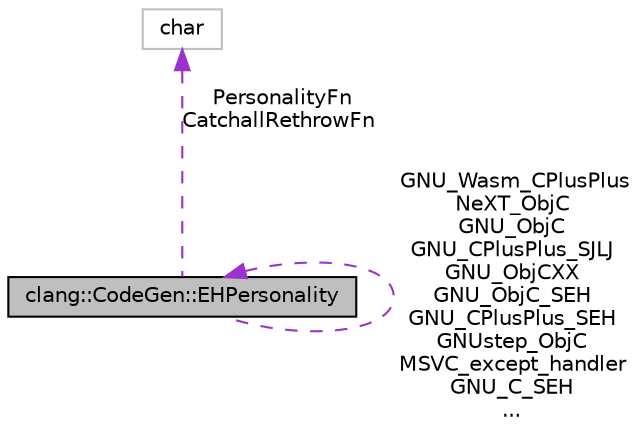 digraph "clang::CodeGen::EHPersonality"
{
 // LATEX_PDF_SIZE
  bgcolor="transparent";
  edge [fontname="Helvetica",fontsize="10",labelfontname="Helvetica",labelfontsize="10"];
  node [fontname="Helvetica",fontsize="10",shape=record];
  Node1 [label="clang::CodeGen::EHPersonality",height=0.2,width=0.4,color="black", fillcolor="grey75", style="filled", fontcolor="black",tooltip="The exceptions personality for a function."];
  Node1 -> Node1 [dir="back",color="darkorchid3",fontsize="10",style="dashed",label=" GNU_Wasm_CPlusPlus\nNeXT_ObjC\nGNU_ObjC\nGNU_CPlusPlus_SJLJ\nGNU_ObjCXX\nGNU_ObjC_SEH\nGNU_CPlusPlus_SEH\nGNUstep_ObjC\nMSVC_except_handler\nGNU_C_SEH\n..." ,fontname="Helvetica"];
  Node2 -> Node1 [dir="back",color="darkorchid3",fontsize="10",style="dashed",label=" PersonalityFn\nCatchallRethrowFn" ,fontname="Helvetica"];
  Node2 [label="char",height=0.2,width=0.4,color="grey75",tooltip=" "];
}
